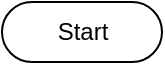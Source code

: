 <mxfile version="20.2.2" type="github">
  <diagram id="Zvd7eAkHVLAxjXh82iRJ" name="หน้า-1">
    <mxGraphModel dx="1102" dy="614" grid="1" gridSize="10" guides="1" tooltips="1" connect="1" arrows="1" fold="1" page="1" pageScale="1" pageWidth="827" pageHeight="1169" math="0" shadow="0">
      <root>
        <mxCell id="0" />
        <mxCell id="1" parent="0" />
        <mxCell id="9QBP21d6Dplb47jIt29u-2" value="Start" style="html=1;dashed=0;whitespace=wrap;shape=mxgraph.dfd.start" vertex="1" parent="1">
          <mxGeometry x="40" y="40" width="80" height="30" as="geometry" />
        </mxCell>
      </root>
    </mxGraphModel>
  </diagram>
</mxfile>
